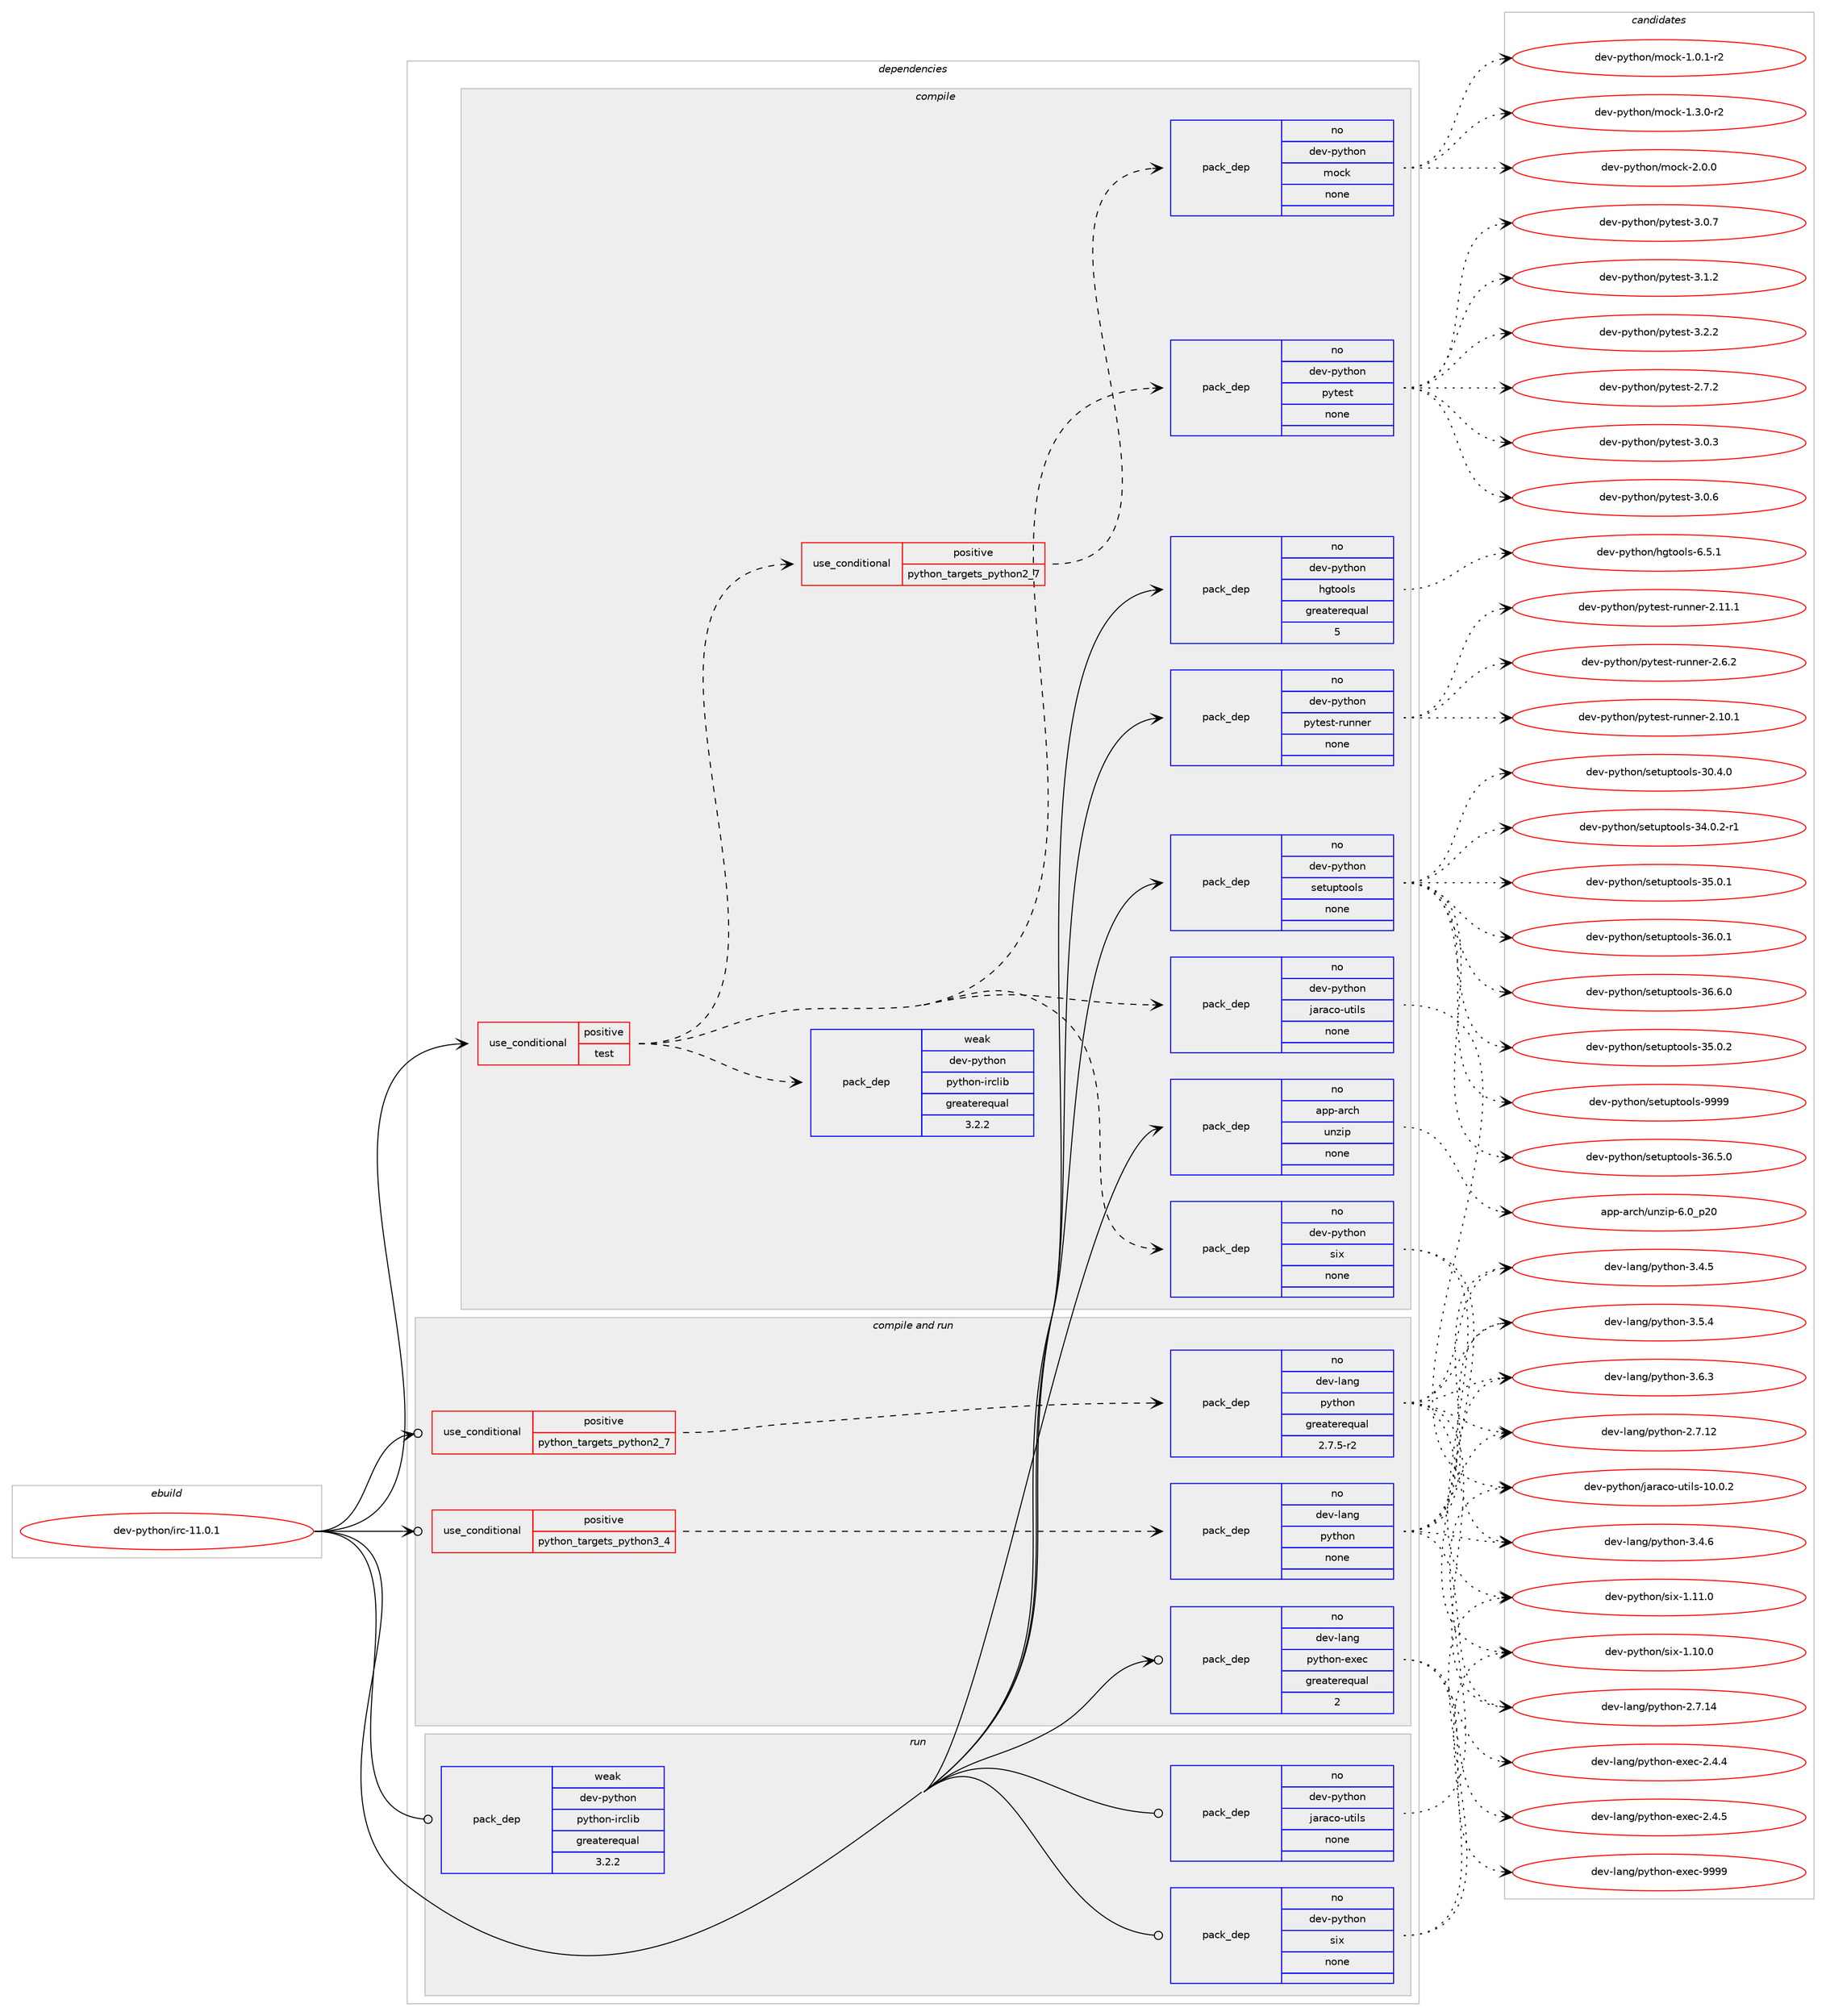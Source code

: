 digraph prolog {

# *************
# Graph options
# *************

newrank=true;
concentrate=true;
compound=true;
graph [rankdir=LR,fontname=Helvetica,fontsize=10,ranksep=1.5];#, ranksep=2.5, nodesep=0.2];
edge  [arrowhead=vee];
node  [fontname=Helvetica,fontsize=10];

# **********
# The ebuild
# **********

subgraph cluster_leftcol {
color=gray;
rank=same;
label=<<i>ebuild</i>>;
id [label="dev-python/irc-11.0.1", color=red, width=4, href="../dev-python/irc-11.0.1.svg"];
}

# ****************
# The dependencies
# ****************

subgraph cluster_midcol {
color=gray;
label=<<i>dependencies</i>>;
subgraph cluster_compile {
fillcolor="#eeeeee";
style=filled;
label=<<i>compile</i>>;
subgraph cond34197 {
dependency162049 [label=<<TABLE BORDER="0" CELLBORDER="1" CELLSPACING="0" CELLPADDING="4"><TR><TD ROWSPAN="3" CELLPADDING="10">use_conditional</TD></TR><TR><TD>positive</TD></TR><TR><TD>test</TD></TR></TABLE>>, shape=none, color=red];
subgraph pack124000 {
dependency162050 [label=<<TABLE BORDER="0" CELLBORDER="1" CELLSPACING="0" CELLPADDING="4" WIDTH="220"><TR><TD ROWSPAN="6" CELLPADDING="30">pack_dep</TD></TR><TR><TD WIDTH="110">weak</TD></TR><TR><TD>dev-python</TD></TR><TR><TD>python-irclib</TD></TR><TR><TD>greaterequal</TD></TR><TR><TD>3.2.2</TD></TR></TABLE>>, shape=none, color=blue];
}
dependency162049:e -> dependency162050:w [weight=20,style="dashed",arrowhead="vee"];
subgraph pack124001 {
dependency162051 [label=<<TABLE BORDER="0" CELLBORDER="1" CELLSPACING="0" CELLPADDING="4" WIDTH="220"><TR><TD ROWSPAN="6" CELLPADDING="30">pack_dep</TD></TR><TR><TD WIDTH="110">no</TD></TR><TR><TD>dev-python</TD></TR><TR><TD>six</TD></TR><TR><TD>none</TD></TR><TR><TD></TD></TR></TABLE>>, shape=none, color=blue];
}
dependency162049:e -> dependency162051:w [weight=20,style="dashed",arrowhead="vee"];
subgraph pack124002 {
dependency162052 [label=<<TABLE BORDER="0" CELLBORDER="1" CELLSPACING="0" CELLPADDING="4" WIDTH="220"><TR><TD ROWSPAN="6" CELLPADDING="30">pack_dep</TD></TR><TR><TD WIDTH="110">no</TD></TR><TR><TD>dev-python</TD></TR><TR><TD>jaraco-utils</TD></TR><TR><TD>none</TD></TR><TR><TD></TD></TR></TABLE>>, shape=none, color=blue];
}
dependency162049:e -> dependency162052:w [weight=20,style="dashed",arrowhead="vee"];
subgraph pack124003 {
dependency162053 [label=<<TABLE BORDER="0" CELLBORDER="1" CELLSPACING="0" CELLPADDING="4" WIDTH="220"><TR><TD ROWSPAN="6" CELLPADDING="30">pack_dep</TD></TR><TR><TD WIDTH="110">no</TD></TR><TR><TD>dev-python</TD></TR><TR><TD>pytest</TD></TR><TR><TD>none</TD></TR><TR><TD></TD></TR></TABLE>>, shape=none, color=blue];
}
dependency162049:e -> dependency162053:w [weight=20,style="dashed",arrowhead="vee"];
subgraph cond34198 {
dependency162054 [label=<<TABLE BORDER="0" CELLBORDER="1" CELLSPACING="0" CELLPADDING="4"><TR><TD ROWSPAN="3" CELLPADDING="10">use_conditional</TD></TR><TR><TD>positive</TD></TR><TR><TD>python_targets_python2_7</TD></TR></TABLE>>, shape=none, color=red];
subgraph pack124004 {
dependency162055 [label=<<TABLE BORDER="0" CELLBORDER="1" CELLSPACING="0" CELLPADDING="4" WIDTH="220"><TR><TD ROWSPAN="6" CELLPADDING="30">pack_dep</TD></TR><TR><TD WIDTH="110">no</TD></TR><TR><TD>dev-python</TD></TR><TR><TD>mock</TD></TR><TR><TD>none</TD></TR><TR><TD></TD></TR></TABLE>>, shape=none, color=blue];
}
dependency162054:e -> dependency162055:w [weight=20,style="dashed",arrowhead="vee"];
}
dependency162049:e -> dependency162054:w [weight=20,style="dashed",arrowhead="vee"];
}
id:e -> dependency162049:w [weight=20,style="solid",arrowhead="vee"];
subgraph pack124005 {
dependency162056 [label=<<TABLE BORDER="0" CELLBORDER="1" CELLSPACING="0" CELLPADDING="4" WIDTH="220"><TR><TD ROWSPAN="6" CELLPADDING="30">pack_dep</TD></TR><TR><TD WIDTH="110">no</TD></TR><TR><TD>app-arch</TD></TR><TR><TD>unzip</TD></TR><TR><TD>none</TD></TR><TR><TD></TD></TR></TABLE>>, shape=none, color=blue];
}
id:e -> dependency162056:w [weight=20,style="solid",arrowhead="vee"];
subgraph pack124006 {
dependency162057 [label=<<TABLE BORDER="0" CELLBORDER="1" CELLSPACING="0" CELLPADDING="4" WIDTH="220"><TR><TD ROWSPAN="6" CELLPADDING="30">pack_dep</TD></TR><TR><TD WIDTH="110">no</TD></TR><TR><TD>dev-python</TD></TR><TR><TD>hgtools</TD></TR><TR><TD>greaterequal</TD></TR><TR><TD>5</TD></TR></TABLE>>, shape=none, color=blue];
}
id:e -> dependency162057:w [weight=20,style="solid",arrowhead="vee"];
subgraph pack124007 {
dependency162058 [label=<<TABLE BORDER="0" CELLBORDER="1" CELLSPACING="0" CELLPADDING="4" WIDTH="220"><TR><TD ROWSPAN="6" CELLPADDING="30">pack_dep</TD></TR><TR><TD WIDTH="110">no</TD></TR><TR><TD>dev-python</TD></TR><TR><TD>pytest-runner</TD></TR><TR><TD>none</TD></TR><TR><TD></TD></TR></TABLE>>, shape=none, color=blue];
}
id:e -> dependency162058:w [weight=20,style="solid",arrowhead="vee"];
subgraph pack124008 {
dependency162059 [label=<<TABLE BORDER="0" CELLBORDER="1" CELLSPACING="0" CELLPADDING="4" WIDTH="220"><TR><TD ROWSPAN="6" CELLPADDING="30">pack_dep</TD></TR><TR><TD WIDTH="110">no</TD></TR><TR><TD>dev-python</TD></TR><TR><TD>setuptools</TD></TR><TR><TD>none</TD></TR><TR><TD></TD></TR></TABLE>>, shape=none, color=blue];
}
id:e -> dependency162059:w [weight=20,style="solid",arrowhead="vee"];
}
subgraph cluster_compileandrun {
fillcolor="#eeeeee";
style=filled;
label=<<i>compile and run</i>>;
subgraph cond34199 {
dependency162060 [label=<<TABLE BORDER="0" CELLBORDER="1" CELLSPACING="0" CELLPADDING="4"><TR><TD ROWSPAN="3" CELLPADDING="10">use_conditional</TD></TR><TR><TD>positive</TD></TR><TR><TD>python_targets_python2_7</TD></TR></TABLE>>, shape=none, color=red];
subgraph pack124009 {
dependency162061 [label=<<TABLE BORDER="0" CELLBORDER="1" CELLSPACING="0" CELLPADDING="4" WIDTH="220"><TR><TD ROWSPAN="6" CELLPADDING="30">pack_dep</TD></TR><TR><TD WIDTH="110">no</TD></TR><TR><TD>dev-lang</TD></TR><TR><TD>python</TD></TR><TR><TD>greaterequal</TD></TR><TR><TD>2.7.5-r2</TD></TR></TABLE>>, shape=none, color=blue];
}
dependency162060:e -> dependency162061:w [weight=20,style="dashed",arrowhead="vee"];
}
id:e -> dependency162060:w [weight=20,style="solid",arrowhead="odotvee"];
subgraph cond34200 {
dependency162062 [label=<<TABLE BORDER="0" CELLBORDER="1" CELLSPACING="0" CELLPADDING="4"><TR><TD ROWSPAN="3" CELLPADDING="10">use_conditional</TD></TR><TR><TD>positive</TD></TR><TR><TD>python_targets_python3_4</TD></TR></TABLE>>, shape=none, color=red];
subgraph pack124010 {
dependency162063 [label=<<TABLE BORDER="0" CELLBORDER="1" CELLSPACING="0" CELLPADDING="4" WIDTH="220"><TR><TD ROWSPAN="6" CELLPADDING="30">pack_dep</TD></TR><TR><TD WIDTH="110">no</TD></TR><TR><TD>dev-lang</TD></TR><TR><TD>python</TD></TR><TR><TD>none</TD></TR><TR><TD></TD></TR></TABLE>>, shape=none, color=blue];
}
dependency162062:e -> dependency162063:w [weight=20,style="dashed",arrowhead="vee"];
}
id:e -> dependency162062:w [weight=20,style="solid",arrowhead="odotvee"];
subgraph pack124011 {
dependency162064 [label=<<TABLE BORDER="0" CELLBORDER="1" CELLSPACING="0" CELLPADDING="4" WIDTH="220"><TR><TD ROWSPAN="6" CELLPADDING="30">pack_dep</TD></TR><TR><TD WIDTH="110">no</TD></TR><TR><TD>dev-lang</TD></TR><TR><TD>python-exec</TD></TR><TR><TD>greaterequal</TD></TR><TR><TD>2</TD></TR></TABLE>>, shape=none, color=blue];
}
id:e -> dependency162064:w [weight=20,style="solid",arrowhead="odotvee"];
}
subgraph cluster_run {
fillcolor="#eeeeee";
style=filled;
label=<<i>run</i>>;
subgraph pack124012 {
dependency162065 [label=<<TABLE BORDER="0" CELLBORDER="1" CELLSPACING="0" CELLPADDING="4" WIDTH="220"><TR><TD ROWSPAN="6" CELLPADDING="30">pack_dep</TD></TR><TR><TD WIDTH="110">no</TD></TR><TR><TD>dev-python</TD></TR><TR><TD>jaraco-utils</TD></TR><TR><TD>none</TD></TR><TR><TD></TD></TR></TABLE>>, shape=none, color=blue];
}
id:e -> dependency162065:w [weight=20,style="solid",arrowhead="odot"];
subgraph pack124013 {
dependency162066 [label=<<TABLE BORDER="0" CELLBORDER="1" CELLSPACING="0" CELLPADDING="4" WIDTH="220"><TR><TD ROWSPAN="6" CELLPADDING="30">pack_dep</TD></TR><TR><TD WIDTH="110">no</TD></TR><TR><TD>dev-python</TD></TR><TR><TD>six</TD></TR><TR><TD>none</TD></TR><TR><TD></TD></TR></TABLE>>, shape=none, color=blue];
}
id:e -> dependency162066:w [weight=20,style="solid",arrowhead="odot"];
subgraph pack124014 {
dependency162067 [label=<<TABLE BORDER="0" CELLBORDER="1" CELLSPACING="0" CELLPADDING="4" WIDTH="220"><TR><TD ROWSPAN="6" CELLPADDING="30">pack_dep</TD></TR><TR><TD WIDTH="110">weak</TD></TR><TR><TD>dev-python</TD></TR><TR><TD>python-irclib</TD></TR><TR><TD>greaterequal</TD></TR><TR><TD>3.2.2</TD></TR></TABLE>>, shape=none, color=blue];
}
id:e -> dependency162067:w [weight=20,style="solid",arrowhead="odot"];
}
}

# **************
# The candidates
# **************

subgraph cluster_choices {
rank=same;
color=gray;
label=<<i>candidates</i>>;

subgraph choice124000 {
color=black;
nodesep=1;
}
subgraph choice124001 {
color=black;
nodesep=1;
choice100101118451121211161041111104711510512045494649484648 [label="dev-python/six-1.10.0", color=red, width=4,href="../dev-python/six-1.10.0.svg"];
choice100101118451121211161041111104711510512045494649494648 [label="dev-python/six-1.11.0", color=red, width=4,href="../dev-python/six-1.11.0.svg"];
dependency162051:e -> choice100101118451121211161041111104711510512045494649484648:w [style=dotted,weight="100"];
dependency162051:e -> choice100101118451121211161041111104711510512045494649494648:w [style=dotted,weight="100"];
}
subgraph choice124002 {
color=black;
nodesep=1;
choice10010111845112121116104111110471069711497991114511711610510811545494846484650 [label="dev-python/jaraco-utils-10.0.2", color=red, width=4,href="../dev-python/jaraco-utils-10.0.2.svg"];
dependency162052:e -> choice10010111845112121116104111110471069711497991114511711610510811545494846484650:w [style=dotted,weight="100"];
}
subgraph choice124003 {
color=black;
nodesep=1;
choice1001011184511212111610411111047112121116101115116455046554650 [label="dev-python/pytest-2.7.2", color=red, width=4,href="../dev-python/pytest-2.7.2.svg"];
choice1001011184511212111610411111047112121116101115116455146484651 [label="dev-python/pytest-3.0.3", color=red, width=4,href="../dev-python/pytest-3.0.3.svg"];
choice1001011184511212111610411111047112121116101115116455146484654 [label="dev-python/pytest-3.0.6", color=red, width=4,href="../dev-python/pytest-3.0.6.svg"];
choice1001011184511212111610411111047112121116101115116455146484655 [label="dev-python/pytest-3.0.7", color=red, width=4,href="../dev-python/pytest-3.0.7.svg"];
choice1001011184511212111610411111047112121116101115116455146494650 [label="dev-python/pytest-3.1.2", color=red, width=4,href="../dev-python/pytest-3.1.2.svg"];
choice1001011184511212111610411111047112121116101115116455146504650 [label="dev-python/pytest-3.2.2", color=red, width=4,href="../dev-python/pytest-3.2.2.svg"];
dependency162053:e -> choice1001011184511212111610411111047112121116101115116455046554650:w [style=dotted,weight="100"];
dependency162053:e -> choice1001011184511212111610411111047112121116101115116455146484651:w [style=dotted,weight="100"];
dependency162053:e -> choice1001011184511212111610411111047112121116101115116455146484654:w [style=dotted,weight="100"];
dependency162053:e -> choice1001011184511212111610411111047112121116101115116455146484655:w [style=dotted,weight="100"];
dependency162053:e -> choice1001011184511212111610411111047112121116101115116455146494650:w [style=dotted,weight="100"];
dependency162053:e -> choice1001011184511212111610411111047112121116101115116455146504650:w [style=dotted,weight="100"];
}
subgraph choice124004 {
color=black;
nodesep=1;
choice1001011184511212111610411111047109111991074549464846494511450 [label="dev-python/mock-1.0.1-r2", color=red, width=4,href="../dev-python/mock-1.0.1-r2.svg"];
choice1001011184511212111610411111047109111991074549465146484511450 [label="dev-python/mock-1.3.0-r2", color=red, width=4,href="../dev-python/mock-1.3.0-r2.svg"];
choice100101118451121211161041111104710911199107455046484648 [label="dev-python/mock-2.0.0", color=red, width=4,href="../dev-python/mock-2.0.0.svg"];
dependency162055:e -> choice1001011184511212111610411111047109111991074549464846494511450:w [style=dotted,weight="100"];
dependency162055:e -> choice1001011184511212111610411111047109111991074549465146484511450:w [style=dotted,weight="100"];
dependency162055:e -> choice100101118451121211161041111104710911199107455046484648:w [style=dotted,weight="100"];
}
subgraph choice124005 {
color=black;
nodesep=1;
choice971121124597114991044711711012210511245544648951125048 [label="app-arch/unzip-6.0_p20", color=red, width=4,href="../app-arch/unzip-6.0_p20.svg"];
dependency162056:e -> choice971121124597114991044711711012210511245544648951125048:w [style=dotted,weight="100"];
}
subgraph choice124006 {
color=black;
nodesep=1;
choice1001011184511212111610411111047104103116111111108115455446534649 [label="dev-python/hgtools-6.5.1", color=red, width=4,href="../dev-python/hgtools-6.5.1.svg"];
dependency162057:e -> choice1001011184511212111610411111047104103116111111108115455446534649:w [style=dotted,weight="100"];
}
subgraph choice124007 {
color=black;
nodesep=1;
choice10010111845112121116104111110471121211161011151164511411711011010111445504649484649 [label="dev-python/pytest-runner-2.10.1", color=red, width=4,href="../dev-python/pytest-runner-2.10.1.svg"];
choice10010111845112121116104111110471121211161011151164511411711011010111445504649494649 [label="dev-python/pytest-runner-2.11.1", color=red, width=4,href="../dev-python/pytest-runner-2.11.1.svg"];
choice100101118451121211161041111104711212111610111511645114117110110101114455046544650 [label="dev-python/pytest-runner-2.6.2", color=red, width=4,href="../dev-python/pytest-runner-2.6.2.svg"];
dependency162058:e -> choice10010111845112121116104111110471121211161011151164511411711011010111445504649484649:w [style=dotted,weight="100"];
dependency162058:e -> choice10010111845112121116104111110471121211161011151164511411711011010111445504649494649:w [style=dotted,weight="100"];
dependency162058:e -> choice100101118451121211161041111104711212111610111511645114117110110101114455046544650:w [style=dotted,weight="100"];
}
subgraph choice124008 {
color=black;
nodesep=1;
choice100101118451121211161041111104711510111611711211611111110811545514846524648 [label="dev-python/setuptools-30.4.0", color=red, width=4,href="../dev-python/setuptools-30.4.0.svg"];
choice1001011184511212111610411111047115101116117112116111111108115455152464846504511449 [label="dev-python/setuptools-34.0.2-r1", color=red, width=4,href="../dev-python/setuptools-34.0.2-r1.svg"];
choice100101118451121211161041111104711510111611711211611111110811545515346484649 [label="dev-python/setuptools-35.0.1", color=red, width=4,href="../dev-python/setuptools-35.0.1.svg"];
choice100101118451121211161041111104711510111611711211611111110811545515346484650 [label="dev-python/setuptools-35.0.2", color=red, width=4,href="../dev-python/setuptools-35.0.2.svg"];
choice100101118451121211161041111104711510111611711211611111110811545515446484649 [label="dev-python/setuptools-36.0.1", color=red, width=4,href="../dev-python/setuptools-36.0.1.svg"];
choice100101118451121211161041111104711510111611711211611111110811545515446534648 [label="dev-python/setuptools-36.5.0", color=red, width=4,href="../dev-python/setuptools-36.5.0.svg"];
choice100101118451121211161041111104711510111611711211611111110811545515446544648 [label="dev-python/setuptools-36.6.0", color=red, width=4,href="../dev-python/setuptools-36.6.0.svg"];
choice10010111845112121116104111110471151011161171121161111111081154557575757 [label="dev-python/setuptools-9999", color=red, width=4,href="../dev-python/setuptools-9999.svg"];
dependency162059:e -> choice100101118451121211161041111104711510111611711211611111110811545514846524648:w [style=dotted,weight="100"];
dependency162059:e -> choice1001011184511212111610411111047115101116117112116111111108115455152464846504511449:w [style=dotted,weight="100"];
dependency162059:e -> choice100101118451121211161041111104711510111611711211611111110811545515346484649:w [style=dotted,weight="100"];
dependency162059:e -> choice100101118451121211161041111104711510111611711211611111110811545515346484650:w [style=dotted,weight="100"];
dependency162059:e -> choice100101118451121211161041111104711510111611711211611111110811545515446484649:w [style=dotted,weight="100"];
dependency162059:e -> choice100101118451121211161041111104711510111611711211611111110811545515446534648:w [style=dotted,weight="100"];
dependency162059:e -> choice100101118451121211161041111104711510111611711211611111110811545515446544648:w [style=dotted,weight="100"];
dependency162059:e -> choice10010111845112121116104111110471151011161171121161111111081154557575757:w [style=dotted,weight="100"];
}
subgraph choice124009 {
color=black;
nodesep=1;
choice10010111845108971101034711212111610411111045504655464950 [label="dev-lang/python-2.7.12", color=red, width=4,href="../dev-lang/python-2.7.12.svg"];
choice10010111845108971101034711212111610411111045504655464952 [label="dev-lang/python-2.7.14", color=red, width=4,href="../dev-lang/python-2.7.14.svg"];
choice100101118451089711010347112121116104111110455146524653 [label="dev-lang/python-3.4.5", color=red, width=4,href="../dev-lang/python-3.4.5.svg"];
choice100101118451089711010347112121116104111110455146524654 [label="dev-lang/python-3.4.6", color=red, width=4,href="../dev-lang/python-3.4.6.svg"];
choice100101118451089711010347112121116104111110455146534652 [label="dev-lang/python-3.5.4", color=red, width=4,href="../dev-lang/python-3.5.4.svg"];
choice100101118451089711010347112121116104111110455146544651 [label="dev-lang/python-3.6.3", color=red, width=4,href="../dev-lang/python-3.6.3.svg"];
dependency162061:e -> choice10010111845108971101034711212111610411111045504655464950:w [style=dotted,weight="100"];
dependency162061:e -> choice10010111845108971101034711212111610411111045504655464952:w [style=dotted,weight="100"];
dependency162061:e -> choice100101118451089711010347112121116104111110455146524653:w [style=dotted,weight="100"];
dependency162061:e -> choice100101118451089711010347112121116104111110455146524654:w [style=dotted,weight="100"];
dependency162061:e -> choice100101118451089711010347112121116104111110455146534652:w [style=dotted,weight="100"];
dependency162061:e -> choice100101118451089711010347112121116104111110455146544651:w [style=dotted,weight="100"];
}
subgraph choice124010 {
color=black;
nodesep=1;
choice10010111845108971101034711212111610411111045504655464950 [label="dev-lang/python-2.7.12", color=red, width=4,href="../dev-lang/python-2.7.12.svg"];
choice10010111845108971101034711212111610411111045504655464952 [label="dev-lang/python-2.7.14", color=red, width=4,href="../dev-lang/python-2.7.14.svg"];
choice100101118451089711010347112121116104111110455146524653 [label="dev-lang/python-3.4.5", color=red, width=4,href="../dev-lang/python-3.4.5.svg"];
choice100101118451089711010347112121116104111110455146524654 [label="dev-lang/python-3.4.6", color=red, width=4,href="../dev-lang/python-3.4.6.svg"];
choice100101118451089711010347112121116104111110455146534652 [label="dev-lang/python-3.5.4", color=red, width=4,href="../dev-lang/python-3.5.4.svg"];
choice100101118451089711010347112121116104111110455146544651 [label="dev-lang/python-3.6.3", color=red, width=4,href="../dev-lang/python-3.6.3.svg"];
dependency162063:e -> choice10010111845108971101034711212111610411111045504655464950:w [style=dotted,weight="100"];
dependency162063:e -> choice10010111845108971101034711212111610411111045504655464952:w [style=dotted,weight="100"];
dependency162063:e -> choice100101118451089711010347112121116104111110455146524653:w [style=dotted,weight="100"];
dependency162063:e -> choice100101118451089711010347112121116104111110455146524654:w [style=dotted,weight="100"];
dependency162063:e -> choice100101118451089711010347112121116104111110455146534652:w [style=dotted,weight="100"];
dependency162063:e -> choice100101118451089711010347112121116104111110455146544651:w [style=dotted,weight="100"];
}
subgraph choice124011 {
color=black;
nodesep=1;
choice1001011184510897110103471121211161041111104510112010199455046524652 [label="dev-lang/python-exec-2.4.4", color=red, width=4,href="../dev-lang/python-exec-2.4.4.svg"];
choice1001011184510897110103471121211161041111104510112010199455046524653 [label="dev-lang/python-exec-2.4.5", color=red, width=4,href="../dev-lang/python-exec-2.4.5.svg"];
choice10010111845108971101034711212111610411111045101120101994557575757 [label="dev-lang/python-exec-9999", color=red, width=4,href="../dev-lang/python-exec-9999.svg"];
dependency162064:e -> choice1001011184510897110103471121211161041111104510112010199455046524652:w [style=dotted,weight="100"];
dependency162064:e -> choice1001011184510897110103471121211161041111104510112010199455046524653:w [style=dotted,weight="100"];
dependency162064:e -> choice10010111845108971101034711212111610411111045101120101994557575757:w [style=dotted,weight="100"];
}
subgraph choice124012 {
color=black;
nodesep=1;
choice10010111845112121116104111110471069711497991114511711610510811545494846484650 [label="dev-python/jaraco-utils-10.0.2", color=red, width=4,href="../dev-python/jaraco-utils-10.0.2.svg"];
dependency162065:e -> choice10010111845112121116104111110471069711497991114511711610510811545494846484650:w [style=dotted,weight="100"];
}
subgraph choice124013 {
color=black;
nodesep=1;
choice100101118451121211161041111104711510512045494649484648 [label="dev-python/six-1.10.0", color=red, width=4,href="../dev-python/six-1.10.0.svg"];
choice100101118451121211161041111104711510512045494649494648 [label="dev-python/six-1.11.0", color=red, width=4,href="../dev-python/six-1.11.0.svg"];
dependency162066:e -> choice100101118451121211161041111104711510512045494649484648:w [style=dotted,weight="100"];
dependency162066:e -> choice100101118451121211161041111104711510512045494649494648:w [style=dotted,weight="100"];
}
subgraph choice124014 {
color=black;
nodesep=1;
}
}

}
